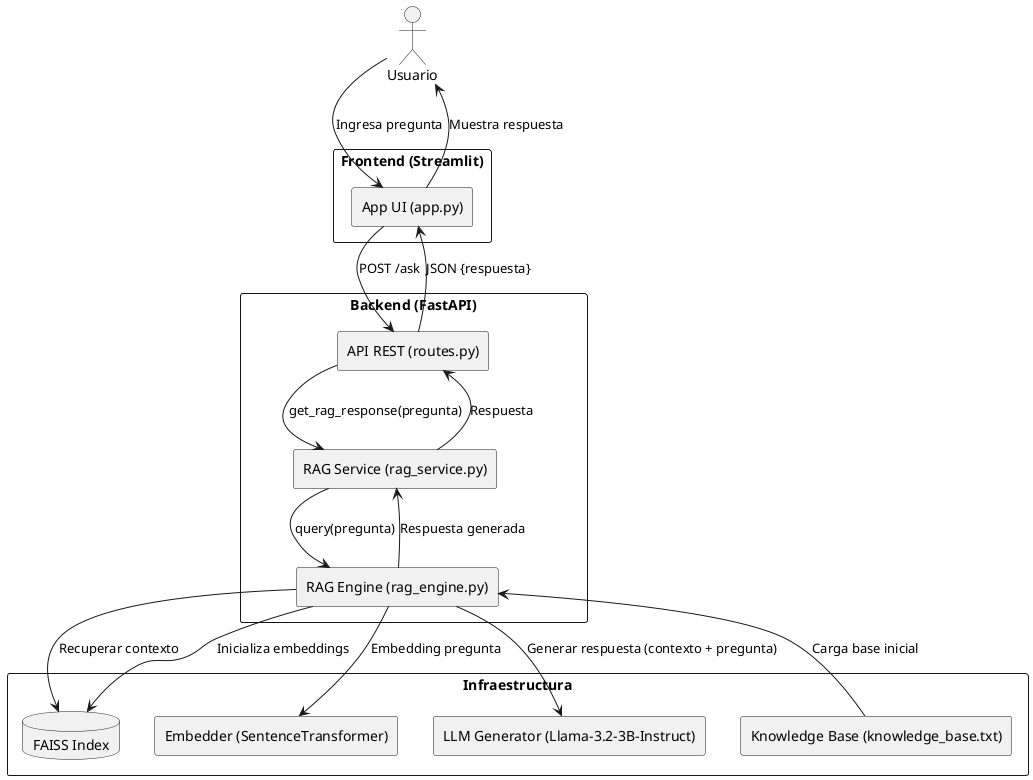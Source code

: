 @startuml
skinparam componentStyle rectangle
skinparam packageStyle rectangle

actor Usuario

package "Frontend (Streamlit)" {
    component "App UI (app.py)" as Frontend
}

package "Backend (FastAPI)" {
    component "API REST (routes.py)" as API
    component "RAG Service (rag_service.py)" as Service
    component "RAG Engine (rag_engine.py)" as Engine
}

package "Infraestructura" {
    database "FAISS Index" as Faiss
    component "Knowledge Base (knowledge_base.txt)" as KB
    component "Embedder (SentenceTransformer)" as Embedder
    component "LLM Generator (Llama-3.2-3B-Instruct)" as Generator
}

Usuario --> Frontend : Ingresa pregunta
Frontend --> API : POST /ask
API --> Service : get_rag_response(pregunta)
Service --> Engine : query(pregunta)

Engine --> Faiss : Recuperar contexto
Engine --> Embedder : Embedding pregunta
Engine --> Generator : Generar respuesta (contexto + pregunta)
Engine --> Service : Respuesta generada
Service --> API : Respuesta
API --> Frontend : JSON {respuesta}
Frontend --> Usuario : Muestra respuesta

KB --> Engine : Carga base inicial
Engine --> Faiss : Inicializa embeddings

@enduml